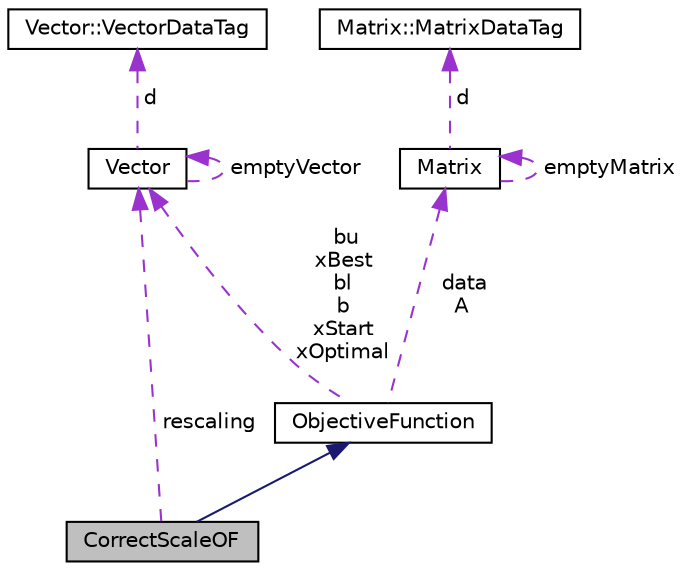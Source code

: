 digraph "CorrectScaleOF"
{
  edge [fontname="Helvetica",fontsize="10",labelfontname="Helvetica",labelfontsize="10"];
  node [fontname="Helvetica",fontsize="10",shape=record];
  Node2 [label="CorrectScaleOF",height=0.2,width=0.4,color="black", fillcolor="grey75", style="filled", fontcolor="black"];
  Node3 -> Node2 [dir="back",color="midnightblue",fontsize="10",style="solid",fontname="Helvetica"];
  Node3 [label="ObjectiveFunction",height=0.2,width=0.4,color="black", fillcolor="white", style="filled",URL="$classObjectiveFunction.html"];
  Node4 -> Node3 [dir="back",color="darkorchid3",fontsize="10",style="dashed",label=" bu\nxBest\nbl\nb\nxStart\nxOptimal" ,fontname="Helvetica"];
  Node4 [label="Vector",height=0.2,width=0.4,color="black", fillcolor="white", style="filled",URL="$classVector.html"];
  Node4 -> Node4 [dir="back",color="darkorchid3",fontsize="10",style="dashed",label=" emptyVector" ,fontname="Helvetica"];
  Node5 -> Node4 [dir="back",color="darkorchid3",fontsize="10",style="dashed",label=" d" ,fontname="Helvetica"];
  Node5 [label="Vector::VectorDataTag",height=0.2,width=0.4,color="black", fillcolor="white", style="filled",URL="$structVector_1_1VectorDataTag.html"];
  Node6 -> Node3 [dir="back",color="darkorchid3",fontsize="10",style="dashed",label=" data\nA" ,fontname="Helvetica"];
  Node6 [label="Matrix",height=0.2,width=0.4,color="black", fillcolor="white", style="filled",URL="$classMatrix.html"];
  Node7 -> Node6 [dir="back",color="darkorchid3",fontsize="10",style="dashed",label=" d" ,fontname="Helvetica"];
  Node7 [label="Matrix::MatrixDataTag",height=0.2,width=0.4,color="black", fillcolor="white", style="filled",URL="$structMatrix_1_1MatrixDataTag.html"];
  Node6 -> Node6 [dir="back",color="darkorchid3",fontsize="10",style="dashed",label=" emptyMatrix" ,fontname="Helvetica"];
  Node4 -> Node2 [dir="back",color="darkorchid3",fontsize="10",style="dashed",label=" rescaling" ,fontname="Helvetica"];
}
